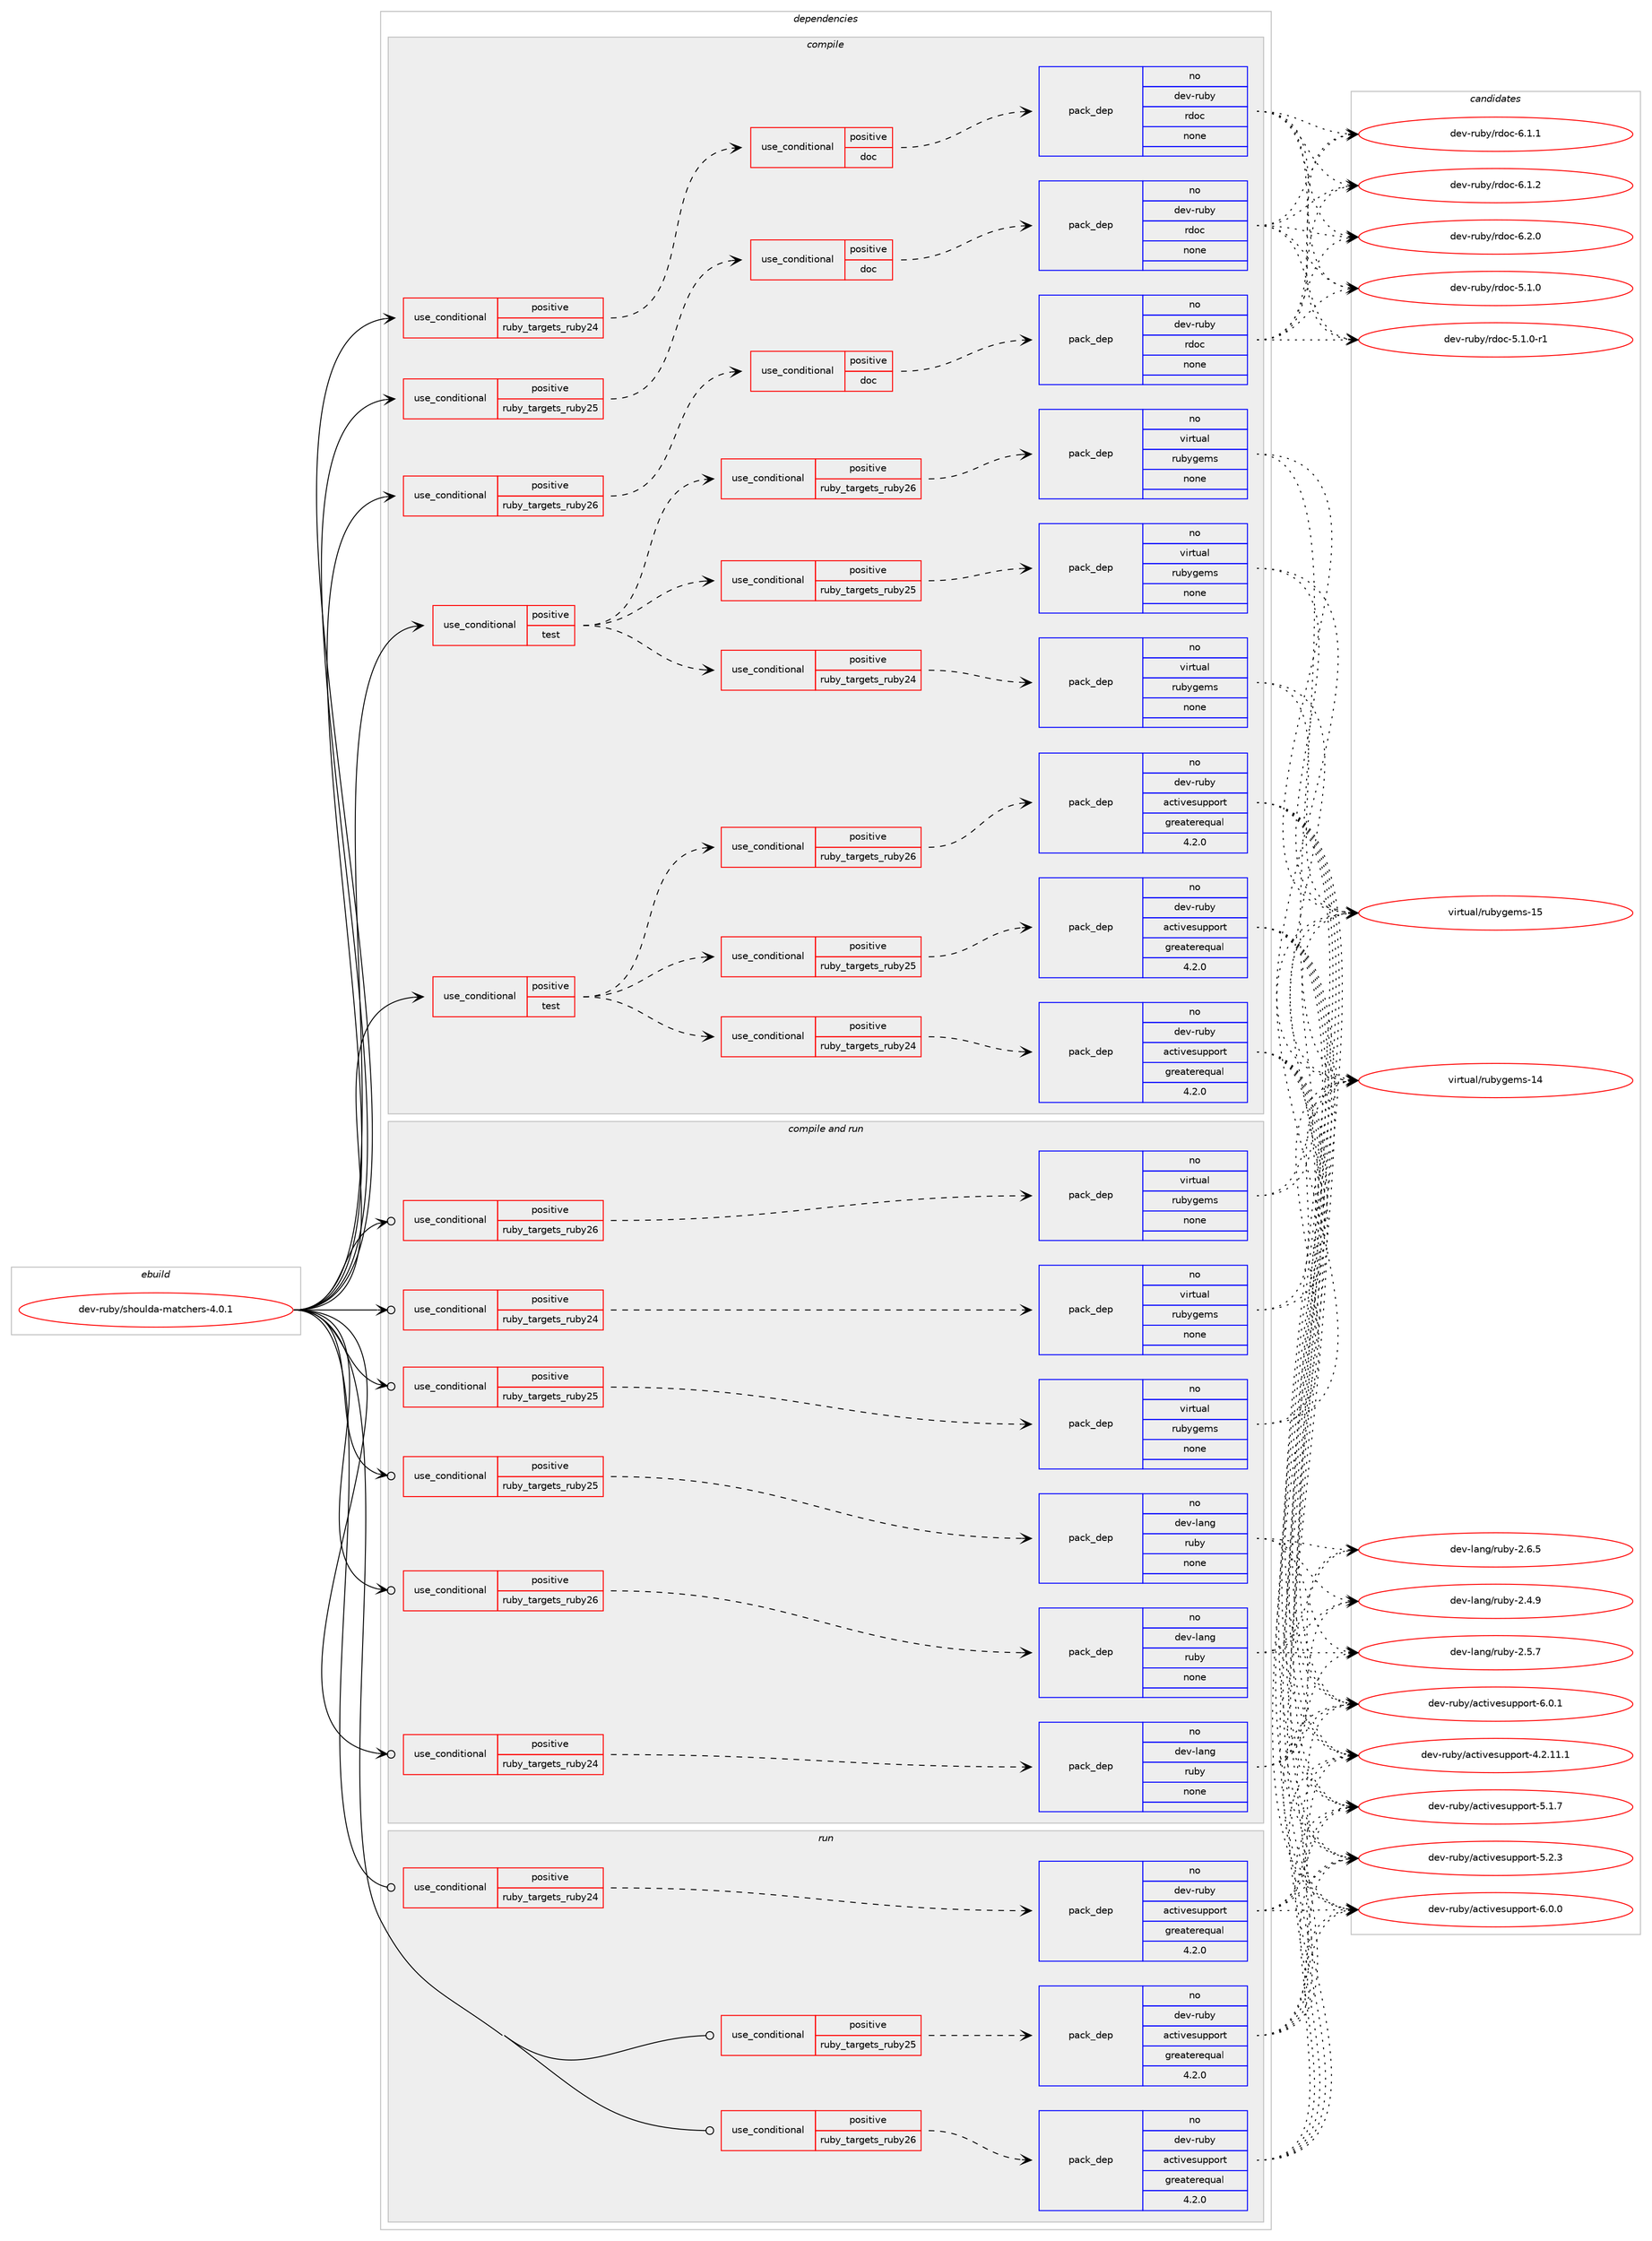 digraph prolog {

# *************
# Graph options
# *************

newrank=true;
concentrate=true;
compound=true;
graph [rankdir=LR,fontname=Helvetica,fontsize=10,ranksep=1.5];#, ranksep=2.5, nodesep=0.2];
edge  [arrowhead=vee];
node  [fontname=Helvetica,fontsize=10];

# **********
# The ebuild
# **********

subgraph cluster_leftcol {
color=gray;
rank=same;
label=<<i>ebuild</i>>;
id [label="dev-ruby/shoulda-matchers-4.0.1", color=red, width=4, href="../dev-ruby/shoulda-matchers-4.0.1.svg"];
}

# ****************
# The dependencies
# ****************

subgraph cluster_midcol {
color=gray;
label=<<i>dependencies</i>>;
subgraph cluster_compile {
fillcolor="#eeeeee";
style=filled;
label=<<i>compile</i>>;
subgraph cond177805 {
dependency716305 [label=<<TABLE BORDER="0" CELLBORDER="1" CELLSPACING="0" CELLPADDING="4"><TR><TD ROWSPAN="3" CELLPADDING="10">use_conditional</TD></TR><TR><TD>positive</TD></TR><TR><TD>ruby_targets_ruby24</TD></TR></TABLE>>, shape=none, color=red];
subgraph cond177806 {
dependency716306 [label=<<TABLE BORDER="0" CELLBORDER="1" CELLSPACING="0" CELLPADDING="4"><TR><TD ROWSPAN="3" CELLPADDING="10">use_conditional</TD></TR><TR><TD>positive</TD></TR><TR><TD>doc</TD></TR></TABLE>>, shape=none, color=red];
subgraph pack526470 {
dependency716307 [label=<<TABLE BORDER="0" CELLBORDER="1" CELLSPACING="0" CELLPADDING="4" WIDTH="220"><TR><TD ROWSPAN="6" CELLPADDING="30">pack_dep</TD></TR><TR><TD WIDTH="110">no</TD></TR><TR><TD>dev-ruby</TD></TR><TR><TD>rdoc</TD></TR><TR><TD>none</TD></TR><TR><TD></TD></TR></TABLE>>, shape=none, color=blue];
}
dependency716306:e -> dependency716307:w [weight=20,style="dashed",arrowhead="vee"];
}
dependency716305:e -> dependency716306:w [weight=20,style="dashed",arrowhead="vee"];
}
id:e -> dependency716305:w [weight=20,style="solid",arrowhead="vee"];
subgraph cond177807 {
dependency716308 [label=<<TABLE BORDER="0" CELLBORDER="1" CELLSPACING="0" CELLPADDING="4"><TR><TD ROWSPAN="3" CELLPADDING="10">use_conditional</TD></TR><TR><TD>positive</TD></TR><TR><TD>ruby_targets_ruby25</TD></TR></TABLE>>, shape=none, color=red];
subgraph cond177808 {
dependency716309 [label=<<TABLE BORDER="0" CELLBORDER="1" CELLSPACING="0" CELLPADDING="4"><TR><TD ROWSPAN="3" CELLPADDING="10">use_conditional</TD></TR><TR><TD>positive</TD></TR><TR><TD>doc</TD></TR></TABLE>>, shape=none, color=red];
subgraph pack526471 {
dependency716310 [label=<<TABLE BORDER="0" CELLBORDER="1" CELLSPACING="0" CELLPADDING="4" WIDTH="220"><TR><TD ROWSPAN="6" CELLPADDING="30">pack_dep</TD></TR><TR><TD WIDTH="110">no</TD></TR><TR><TD>dev-ruby</TD></TR><TR><TD>rdoc</TD></TR><TR><TD>none</TD></TR><TR><TD></TD></TR></TABLE>>, shape=none, color=blue];
}
dependency716309:e -> dependency716310:w [weight=20,style="dashed",arrowhead="vee"];
}
dependency716308:e -> dependency716309:w [weight=20,style="dashed",arrowhead="vee"];
}
id:e -> dependency716308:w [weight=20,style="solid",arrowhead="vee"];
subgraph cond177809 {
dependency716311 [label=<<TABLE BORDER="0" CELLBORDER="1" CELLSPACING="0" CELLPADDING="4"><TR><TD ROWSPAN="3" CELLPADDING="10">use_conditional</TD></TR><TR><TD>positive</TD></TR><TR><TD>ruby_targets_ruby26</TD></TR></TABLE>>, shape=none, color=red];
subgraph cond177810 {
dependency716312 [label=<<TABLE BORDER="0" CELLBORDER="1" CELLSPACING="0" CELLPADDING="4"><TR><TD ROWSPAN="3" CELLPADDING="10">use_conditional</TD></TR><TR><TD>positive</TD></TR><TR><TD>doc</TD></TR></TABLE>>, shape=none, color=red];
subgraph pack526472 {
dependency716313 [label=<<TABLE BORDER="0" CELLBORDER="1" CELLSPACING="0" CELLPADDING="4" WIDTH="220"><TR><TD ROWSPAN="6" CELLPADDING="30">pack_dep</TD></TR><TR><TD WIDTH="110">no</TD></TR><TR><TD>dev-ruby</TD></TR><TR><TD>rdoc</TD></TR><TR><TD>none</TD></TR><TR><TD></TD></TR></TABLE>>, shape=none, color=blue];
}
dependency716312:e -> dependency716313:w [weight=20,style="dashed",arrowhead="vee"];
}
dependency716311:e -> dependency716312:w [weight=20,style="dashed",arrowhead="vee"];
}
id:e -> dependency716311:w [weight=20,style="solid",arrowhead="vee"];
subgraph cond177811 {
dependency716314 [label=<<TABLE BORDER="0" CELLBORDER="1" CELLSPACING="0" CELLPADDING="4"><TR><TD ROWSPAN="3" CELLPADDING="10">use_conditional</TD></TR><TR><TD>positive</TD></TR><TR><TD>test</TD></TR></TABLE>>, shape=none, color=red];
subgraph cond177812 {
dependency716315 [label=<<TABLE BORDER="0" CELLBORDER="1" CELLSPACING="0" CELLPADDING="4"><TR><TD ROWSPAN="3" CELLPADDING="10">use_conditional</TD></TR><TR><TD>positive</TD></TR><TR><TD>ruby_targets_ruby24</TD></TR></TABLE>>, shape=none, color=red];
subgraph pack526473 {
dependency716316 [label=<<TABLE BORDER="0" CELLBORDER="1" CELLSPACING="0" CELLPADDING="4" WIDTH="220"><TR><TD ROWSPAN="6" CELLPADDING="30">pack_dep</TD></TR><TR><TD WIDTH="110">no</TD></TR><TR><TD>dev-ruby</TD></TR><TR><TD>activesupport</TD></TR><TR><TD>greaterequal</TD></TR><TR><TD>4.2.0</TD></TR></TABLE>>, shape=none, color=blue];
}
dependency716315:e -> dependency716316:w [weight=20,style="dashed",arrowhead="vee"];
}
dependency716314:e -> dependency716315:w [weight=20,style="dashed",arrowhead="vee"];
subgraph cond177813 {
dependency716317 [label=<<TABLE BORDER="0" CELLBORDER="1" CELLSPACING="0" CELLPADDING="4"><TR><TD ROWSPAN="3" CELLPADDING="10">use_conditional</TD></TR><TR><TD>positive</TD></TR><TR><TD>ruby_targets_ruby25</TD></TR></TABLE>>, shape=none, color=red];
subgraph pack526474 {
dependency716318 [label=<<TABLE BORDER="0" CELLBORDER="1" CELLSPACING="0" CELLPADDING="4" WIDTH="220"><TR><TD ROWSPAN="6" CELLPADDING="30">pack_dep</TD></TR><TR><TD WIDTH="110">no</TD></TR><TR><TD>dev-ruby</TD></TR><TR><TD>activesupport</TD></TR><TR><TD>greaterequal</TD></TR><TR><TD>4.2.0</TD></TR></TABLE>>, shape=none, color=blue];
}
dependency716317:e -> dependency716318:w [weight=20,style="dashed",arrowhead="vee"];
}
dependency716314:e -> dependency716317:w [weight=20,style="dashed",arrowhead="vee"];
subgraph cond177814 {
dependency716319 [label=<<TABLE BORDER="0" CELLBORDER="1" CELLSPACING="0" CELLPADDING="4"><TR><TD ROWSPAN="3" CELLPADDING="10">use_conditional</TD></TR><TR><TD>positive</TD></TR><TR><TD>ruby_targets_ruby26</TD></TR></TABLE>>, shape=none, color=red];
subgraph pack526475 {
dependency716320 [label=<<TABLE BORDER="0" CELLBORDER="1" CELLSPACING="0" CELLPADDING="4" WIDTH="220"><TR><TD ROWSPAN="6" CELLPADDING="30">pack_dep</TD></TR><TR><TD WIDTH="110">no</TD></TR><TR><TD>dev-ruby</TD></TR><TR><TD>activesupport</TD></TR><TR><TD>greaterequal</TD></TR><TR><TD>4.2.0</TD></TR></TABLE>>, shape=none, color=blue];
}
dependency716319:e -> dependency716320:w [weight=20,style="dashed",arrowhead="vee"];
}
dependency716314:e -> dependency716319:w [weight=20,style="dashed",arrowhead="vee"];
}
id:e -> dependency716314:w [weight=20,style="solid",arrowhead="vee"];
subgraph cond177815 {
dependency716321 [label=<<TABLE BORDER="0" CELLBORDER="1" CELLSPACING="0" CELLPADDING="4"><TR><TD ROWSPAN="3" CELLPADDING="10">use_conditional</TD></TR><TR><TD>positive</TD></TR><TR><TD>test</TD></TR></TABLE>>, shape=none, color=red];
subgraph cond177816 {
dependency716322 [label=<<TABLE BORDER="0" CELLBORDER="1" CELLSPACING="0" CELLPADDING="4"><TR><TD ROWSPAN="3" CELLPADDING="10">use_conditional</TD></TR><TR><TD>positive</TD></TR><TR><TD>ruby_targets_ruby24</TD></TR></TABLE>>, shape=none, color=red];
subgraph pack526476 {
dependency716323 [label=<<TABLE BORDER="0" CELLBORDER="1" CELLSPACING="0" CELLPADDING="4" WIDTH="220"><TR><TD ROWSPAN="6" CELLPADDING="30">pack_dep</TD></TR><TR><TD WIDTH="110">no</TD></TR><TR><TD>virtual</TD></TR><TR><TD>rubygems</TD></TR><TR><TD>none</TD></TR><TR><TD></TD></TR></TABLE>>, shape=none, color=blue];
}
dependency716322:e -> dependency716323:w [weight=20,style="dashed",arrowhead="vee"];
}
dependency716321:e -> dependency716322:w [weight=20,style="dashed",arrowhead="vee"];
subgraph cond177817 {
dependency716324 [label=<<TABLE BORDER="0" CELLBORDER="1" CELLSPACING="0" CELLPADDING="4"><TR><TD ROWSPAN="3" CELLPADDING="10">use_conditional</TD></TR><TR><TD>positive</TD></TR><TR><TD>ruby_targets_ruby25</TD></TR></TABLE>>, shape=none, color=red];
subgraph pack526477 {
dependency716325 [label=<<TABLE BORDER="0" CELLBORDER="1" CELLSPACING="0" CELLPADDING="4" WIDTH="220"><TR><TD ROWSPAN="6" CELLPADDING="30">pack_dep</TD></TR><TR><TD WIDTH="110">no</TD></TR><TR><TD>virtual</TD></TR><TR><TD>rubygems</TD></TR><TR><TD>none</TD></TR><TR><TD></TD></TR></TABLE>>, shape=none, color=blue];
}
dependency716324:e -> dependency716325:w [weight=20,style="dashed",arrowhead="vee"];
}
dependency716321:e -> dependency716324:w [weight=20,style="dashed",arrowhead="vee"];
subgraph cond177818 {
dependency716326 [label=<<TABLE BORDER="0" CELLBORDER="1" CELLSPACING="0" CELLPADDING="4"><TR><TD ROWSPAN="3" CELLPADDING="10">use_conditional</TD></TR><TR><TD>positive</TD></TR><TR><TD>ruby_targets_ruby26</TD></TR></TABLE>>, shape=none, color=red];
subgraph pack526478 {
dependency716327 [label=<<TABLE BORDER="0" CELLBORDER="1" CELLSPACING="0" CELLPADDING="4" WIDTH="220"><TR><TD ROWSPAN="6" CELLPADDING="30">pack_dep</TD></TR><TR><TD WIDTH="110">no</TD></TR><TR><TD>virtual</TD></TR><TR><TD>rubygems</TD></TR><TR><TD>none</TD></TR><TR><TD></TD></TR></TABLE>>, shape=none, color=blue];
}
dependency716326:e -> dependency716327:w [weight=20,style="dashed",arrowhead="vee"];
}
dependency716321:e -> dependency716326:w [weight=20,style="dashed",arrowhead="vee"];
}
id:e -> dependency716321:w [weight=20,style="solid",arrowhead="vee"];
}
subgraph cluster_compileandrun {
fillcolor="#eeeeee";
style=filled;
label=<<i>compile and run</i>>;
subgraph cond177819 {
dependency716328 [label=<<TABLE BORDER="0" CELLBORDER="1" CELLSPACING="0" CELLPADDING="4"><TR><TD ROWSPAN="3" CELLPADDING="10">use_conditional</TD></TR><TR><TD>positive</TD></TR><TR><TD>ruby_targets_ruby24</TD></TR></TABLE>>, shape=none, color=red];
subgraph pack526479 {
dependency716329 [label=<<TABLE BORDER="0" CELLBORDER="1" CELLSPACING="0" CELLPADDING="4" WIDTH="220"><TR><TD ROWSPAN="6" CELLPADDING="30">pack_dep</TD></TR><TR><TD WIDTH="110">no</TD></TR><TR><TD>dev-lang</TD></TR><TR><TD>ruby</TD></TR><TR><TD>none</TD></TR><TR><TD></TD></TR></TABLE>>, shape=none, color=blue];
}
dependency716328:e -> dependency716329:w [weight=20,style="dashed",arrowhead="vee"];
}
id:e -> dependency716328:w [weight=20,style="solid",arrowhead="odotvee"];
subgraph cond177820 {
dependency716330 [label=<<TABLE BORDER="0" CELLBORDER="1" CELLSPACING="0" CELLPADDING="4"><TR><TD ROWSPAN="3" CELLPADDING="10">use_conditional</TD></TR><TR><TD>positive</TD></TR><TR><TD>ruby_targets_ruby24</TD></TR></TABLE>>, shape=none, color=red];
subgraph pack526480 {
dependency716331 [label=<<TABLE BORDER="0" CELLBORDER="1" CELLSPACING="0" CELLPADDING="4" WIDTH="220"><TR><TD ROWSPAN="6" CELLPADDING="30">pack_dep</TD></TR><TR><TD WIDTH="110">no</TD></TR><TR><TD>virtual</TD></TR><TR><TD>rubygems</TD></TR><TR><TD>none</TD></TR><TR><TD></TD></TR></TABLE>>, shape=none, color=blue];
}
dependency716330:e -> dependency716331:w [weight=20,style="dashed",arrowhead="vee"];
}
id:e -> dependency716330:w [weight=20,style="solid",arrowhead="odotvee"];
subgraph cond177821 {
dependency716332 [label=<<TABLE BORDER="0" CELLBORDER="1" CELLSPACING="0" CELLPADDING="4"><TR><TD ROWSPAN="3" CELLPADDING="10">use_conditional</TD></TR><TR><TD>positive</TD></TR><TR><TD>ruby_targets_ruby25</TD></TR></TABLE>>, shape=none, color=red];
subgraph pack526481 {
dependency716333 [label=<<TABLE BORDER="0" CELLBORDER="1" CELLSPACING="0" CELLPADDING="4" WIDTH="220"><TR><TD ROWSPAN="6" CELLPADDING="30">pack_dep</TD></TR><TR><TD WIDTH="110">no</TD></TR><TR><TD>dev-lang</TD></TR><TR><TD>ruby</TD></TR><TR><TD>none</TD></TR><TR><TD></TD></TR></TABLE>>, shape=none, color=blue];
}
dependency716332:e -> dependency716333:w [weight=20,style="dashed",arrowhead="vee"];
}
id:e -> dependency716332:w [weight=20,style="solid",arrowhead="odotvee"];
subgraph cond177822 {
dependency716334 [label=<<TABLE BORDER="0" CELLBORDER="1" CELLSPACING="0" CELLPADDING="4"><TR><TD ROWSPAN="3" CELLPADDING="10">use_conditional</TD></TR><TR><TD>positive</TD></TR><TR><TD>ruby_targets_ruby25</TD></TR></TABLE>>, shape=none, color=red];
subgraph pack526482 {
dependency716335 [label=<<TABLE BORDER="0" CELLBORDER="1" CELLSPACING="0" CELLPADDING="4" WIDTH="220"><TR><TD ROWSPAN="6" CELLPADDING="30">pack_dep</TD></TR><TR><TD WIDTH="110">no</TD></TR><TR><TD>virtual</TD></TR><TR><TD>rubygems</TD></TR><TR><TD>none</TD></TR><TR><TD></TD></TR></TABLE>>, shape=none, color=blue];
}
dependency716334:e -> dependency716335:w [weight=20,style="dashed",arrowhead="vee"];
}
id:e -> dependency716334:w [weight=20,style="solid",arrowhead="odotvee"];
subgraph cond177823 {
dependency716336 [label=<<TABLE BORDER="0" CELLBORDER="1" CELLSPACING="0" CELLPADDING="4"><TR><TD ROWSPAN="3" CELLPADDING="10">use_conditional</TD></TR><TR><TD>positive</TD></TR><TR><TD>ruby_targets_ruby26</TD></TR></TABLE>>, shape=none, color=red];
subgraph pack526483 {
dependency716337 [label=<<TABLE BORDER="0" CELLBORDER="1" CELLSPACING="0" CELLPADDING="4" WIDTH="220"><TR><TD ROWSPAN="6" CELLPADDING="30">pack_dep</TD></TR><TR><TD WIDTH="110">no</TD></TR><TR><TD>dev-lang</TD></TR><TR><TD>ruby</TD></TR><TR><TD>none</TD></TR><TR><TD></TD></TR></TABLE>>, shape=none, color=blue];
}
dependency716336:e -> dependency716337:w [weight=20,style="dashed",arrowhead="vee"];
}
id:e -> dependency716336:w [weight=20,style="solid",arrowhead="odotvee"];
subgraph cond177824 {
dependency716338 [label=<<TABLE BORDER="0" CELLBORDER="1" CELLSPACING="0" CELLPADDING="4"><TR><TD ROWSPAN="3" CELLPADDING="10">use_conditional</TD></TR><TR><TD>positive</TD></TR><TR><TD>ruby_targets_ruby26</TD></TR></TABLE>>, shape=none, color=red];
subgraph pack526484 {
dependency716339 [label=<<TABLE BORDER="0" CELLBORDER="1" CELLSPACING="0" CELLPADDING="4" WIDTH="220"><TR><TD ROWSPAN="6" CELLPADDING="30">pack_dep</TD></TR><TR><TD WIDTH="110">no</TD></TR><TR><TD>virtual</TD></TR><TR><TD>rubygems</TD></TR><TR><TD>none</TD></TR><TR><TD></TD></TR></TABLE>>, shape=none, color=blue];
}
dependency716338:e -> dependency716339:w [weight=20,style="dashed",arrowhead="vee"];
}
id:e -> dependency716338:w [weight=20,style="solid",arrowhead="odotvee"];
}
subgraph cluster_run {
fillcolor="#eeeeee";
style=filled;
label=<<i>run</i>>;
subgraph cond177825 {
dependency716340 [label=<<TABLE BORDER="0" CELLBORDER="1" CELLSPACING="0" CELLPADDING="4"><TR><TD ROWSPAN="3" CELLPADDING="10">use_conditional</TD></TR><TR><TD>positive</TD></TR><TR><TD>ruby_targets_ruby24</TD></TR></TABLE>>, shape=none, color=red];
subgraph pack526485 {
dependency716341 [label=<<TABLE BORDER="0" CELLBORDER="1" CELLSPACING="0" CELLPADDING="4" WIDTH="220"><TR><TD ROWSPAN="6" CELLPADDING="30">pack_dep</TD></TR><TR><TD WIDTH="110">no</TD></TR><TR><TD>dev-ruby</TD></TR><TR><TD>activesupport</TD></TR><TR><TD>greaterequal</TD></TR><TR><TD>4.2.0</TD></TR></TABLE>>, shape=none, color=blue];
}
dependency716340:e -> dependency716341:w [weight=20,style="dashed",arrowhead="vee"];
}
id:e -> dependency716340:w [weight=20,style="solid",arrowhead="odot"];
subgraph cond177826 {
dependency716342 [label=<<TABLE BORDER="0" CELLBORDER="1" CELLSPACING="0" CELLPADDING="4"><TR><TD ROWSPAN="3" CELLPADDING="10">use_conditional</TD></TR><TR><TD>positive</TD></TR><TR><TD>ruby_targets_ruby25</TD></TR></TABLE>>, shape=none, color=red];
subgraph pack526486 {
dependency716343 [label=<<TABLE BORDER="0" CELLBORDER="1" CELLSPACING="0" CELLPADDING="4" WIDTH="220"><TR><TD ROWSPAN="6" CELLPADDING="30">pack_dep</TD></TR><TR><TD WIDTH="110">no</TD></TR><TR><TD>dev-ruby</TD></TR><TR><TD>activesupport</TD></TR><TR><TD>greaterequal</TD></TR><TR><TD>4.2.0</TD></TR></TABLE>>, shape=none, color=blue];
}
dependency716342:e -> dependency716343:w [weight=20,style="dashed",arrowhead="vee"];
}
id:e -> dependency716342:w [weight=20,style="solid",arrowhead="odot"];
subgraph cond177827 {
dependency716344 [label=<<TABLE BORDER="0" CELLBORDER="1" CELLSPACING="0" CELLPADDING="4"><TR><TD ROWSPAN="3" CELLPADDING="10">use_conditional</TD></TR><TR><TD>positive</TD></TR><TR><TD>ruby_targets_ruby26</TD></TR></TABLE>>, shape=none, color=red];
subgraph pack526487 {
dependency716345 [label=<<TABLE BORDER="0" CELLBORDER="1" CELLSPACING="0" CELLPADDING="4" WIDTH="220"><TR><TD ROWSPAN="6" CELLPADDING="30">pack_dep</TD></TR><TR><TD WIDTH="110">no</TD></TR><TR><TD>dev-ruby</TD></TR><TR><TD>activesupport</TD></TR><TR><TD>greaterequal</TD></TR><TR><TD>4.2.0</TD></TR></TABLE>>, shape=none, color=blue];
}
dependency716344:e -> dependency716345:w [weight=20,style="dashed",arrowhead="vee"];
}
id:e -> dependency716344:w [weight=20,style="solid",arrowhead="odot"];
}
}

# **************
# The candidates
# **************

subgraph cluster_choices {
rank=same;
color=gray;
label=<<i>candidates</i>>;

subgraph choice526470 {
color=black;
nodesep=1;
choice10010111845114117981214711410011199455346494648 [label="dev-ruby/rdoc-5.1.0", color=red, width=4,href="../dev-ruby/rdoc-5.1.0.svg"];
choice100101118451141179812147114100111994553464946484511449 [label="dev-ruby/rdoc-5.1.0-r1", color=red, width=4,href="../dev-ruby/rdoc-5.1.0-r1.svg"];
choice10010111845114117981214711410011199455446494649 [label="dev-ruby/rdoc-6.1.1", color=red, width=4,href="../dev-ruby/rdoc-6.1.1.svg"];
choice10010111845114117981214711410011199455446494650 [label="dev-ruby/rdoc-6.1.2", color=red, width=4,href="../dev-ruby/rdoc-6.1.2.svg"];
choice10010111845114117981214711410011199455446504648 [label="dev-ruby/rdoc-6.2.0", color=red, width=4,href="../dev-ruby/rdoc-6.2.0.svg"];
dependency716307:e -> choice10010111845114117981214711410011199455346494648:w [style=dotted,weight="100"];
dependency716307:e -> choice100101118451141179812147114100111994553464946484511449:w [style=dotted,weight="100"];
dependency716307:e -> choice10010111845114117981214711410011199455446494649:w [style=dotted,weight="100"];
dependency716307:e -> choice10010111845114117981214711410011199455446494650:w [style=dotted,weight="100"];
dependency716307:e -> choice10010111845114117981214711410011199455446504648:w [style=dotted,weight="100"];
}
subgraph choice526471 {
color=black;
nodesep=1;
choice10010111845114117981214711410011199455346494648 [label="dev-ruby/rdoc-5.1.0", color=red, width=4,href="../dev-ruby/rdoc-5.1.0.svg"];
choice100101118451141179812147114100111994553464946484511449 [label="dev-ruby/rdoc-5.1.0-r1", color=red, width=4,href="../dev-ruby/rdoc-5.1.0-r1.svg"];
choice10010111845114117981214711410011199455446494649 [label="dev-ruby/rdoc-6.1.1", color=red, width=4,href="../dev-ruby/rdoc-6.1.1.svg"];
choice10010111845114117981214711410011199455446494650 [label="dev-ruby/rdoc-6.1.2", color=red, width=4,href="../dev-ruby/rdoc-6.1.2.svg"];
choice10010111845114117981214711410011199455446504648 [label="dev-ruby/rdoc-6.2.0", color=red, width=4,href="../dev-ruby/rdoc-6.2.0.svg"];
dependency716310:e -> choice10010111845114117981214711410011199455346494648:w [style=dotted,weight="100"];
dependency716310:e -> choice100101118451141179812147114100111994553464946484511449:w [style=dotted,weight="100"];
dependency716310:e -> choice10010111845114117981214711410011199455446494649:w [style=dotted,weight="100"];
dependency716310:e -> choice10010111845114117981214711410011199455446494650:w [style=dotted,weight="100"];
dependency716310:e -> choice10010111845114117981214711410011199455446504648:w [style=dotted,weight="100"];
}
subgraph choice526472 {
color=black;
nodesep=1;
choice10010111845114117981214711410011199455346494648 [label="dev-ruby/rdoc-5.1.0", color=red, width=4,href="../dev-ruby/rdoc-5.1.0.svg"];
choice100101118451141179812147114100111994553464946484511449 [label="dev-ruby/rdoc-5.1.0-r1", color=red, width=4,href="../dev-ruby/rdoc-5.1.0-r1.svg"];
choice10010111845114117981214711410011199455446494649 [label="dev-ruby/rdoc-6.1.1", color=red, width=4,href="../dev-ruby/rdoc-6.1.1.svg"];
choice10010111845114117981214711410011199455446494650 [label="dev-ruby/rdoc-6.1.2", color=red, width=4,href="../dev-ruby/rdoc-6.1.2.svg"];
choice10010111845114117981214711410011199455446504648 [label="dev-ruby/rdoc-6.2.0", color=red, width=4,href="../dev-ruby/rdoc-6.2.0.svg"];
dependency716313:e -> choice10010111845114117981214711410011199455346494648:w [style=dotted,weight="100"];
dependency716313:e -> choice100101118451141179812147114100111994553464946484511449:w [style=dotted,weight="100"];
dependency716313:e -> choice10010111845114117981214711410011199455446494649:w [style=dotted,weight="100"];
dependency716313:e -> choice10010111845114117981214711410011199455446494650:w [style=dotted,weight="100"];
dependency716313:e -> choice10010111845114117981214711410011199455446504648:w [style=dotted,weight="100"];
}
subgraph choice526473 {
color=black;
nodesep=1;
choice1001011184511411798121479799116105118101115117112112111114116455246504649494649 [label="dev-ruby/activesupport-4.2.11.1", color=red, width=4,href="../dev-ruby/activesupport-4.2.11.1.svg"];
choice1001011184511411798121479799116105118101115117112112111114116455346494655 [label="dev-ruby/activesupport-5.1.7", color=red, width=4,href="../dev-ruby/activesupport-5.1.7.svg"];
choice1001011184511411798121479799116105118101115117112112111114116455346504651 [label="dev-ruby/activesupport-5.2.3", color=red, width=4,href="../dev-ruby/activesupport-5.2.3.svg"];
choice1001011184511411798121479799116105118101115117112112111114116455446484648 [label="dev-ruby/activesupport-6.0.0", color=red, width=4,href="../dev-ruby/activesupport-6.0.0.svg"];
choice1001011184511411798121479799116105118101115117112112111114116455446484649 [label="dev-ruby/activesupport-6.0.1", color=red, width=4,href="../dev-ruby/activesupport-6.0.1.svg"];
dependency716316:e -> choice1001011184511411798121479799116105118101115117112112111114116455246504649494649:w [style=dotted,weight="100"];
dependency716316:e -> choice1001011184511411798121479799116105118101115117112112111114116455346494655:w [style=dotted,weight="100"];
dependency716316:e -> choice1001011184511411798121479799116105118101115117112112111114116455346504651:w [style=dotted,weight="100"];
dependency716316:e -> choice1001011184511411798121479799116105118101115117112112111114116455446484648:w [style=dotted,weight="100"];
dependency716316:e -> choice1001011184511411798121479799116105118101115117112112111114116455446484649:w [style=dotted,weight="100"];
}
subgraph choice526474 {
color=black;
nodesep=1;
choice1001011184511411798121479799116105118101115117112112111114116455246504649494649 [label="dev-ruby/activesupport-4.2.11.1", color=red, width=4,href="../dev-ruby/activesupport-4.2.11.1.svg"];
choice1001011184511411798121479799116105118101115117112112111114116455346494655 [label="dev-ruby/activesupport-5.1.7", color=red, width=4,href="../dev-ruby/activesupport-5.1.7.svg"];
choice1001011184511411798121479799116105118101115117112112111114116455346504651 [label="dev-ruby/activesupport-5.2.3", color=red, width=4,href="../dev-ruby/activesupport-5.2.3.svg"];
choice1001011184511411798121479799116105118101115117112112111114116455446484648 [label="dev-ruby/activesupport-6.0.0", color=red, width=4,href="../dev-ruby/activesupport-6.0.0.svg"];
choice1001011184511411798121479799116105118101115117112112111114116455446484649 [label="dev-ruby/activesupport-6.0.1", color=red, width=4,href="../dev-ruby/activesupport-6.0.1.svg"];
dependency716318:e -> choice1001011184511411798121479799116105118101115117112112111114116455246504649494649:w [style=dotted,weight="100"];
dependency716318:e -> choice1001011184511411798121479799116105118101115117112112111114116455346494655:w [style=dotted,weight="100"];
dependency716318:e -> choice1001011184511411798121479799116105118101115117112112111114116455346504651:w [style=dotted,weight="100"];
dependency716318:e -> choice1001011184511411798121479799116105118101115117112112111114116455446484648:w [style=dotted,weight="100"];
dependency716318:e -> choice1001011184511411798121479799116105118101115117112112111114116455446484649:w [style=dotted,weight="100"];
}
subgraph choice526475 {
color=black;
nodesep=1;
choice1001011184511411798121479799116105118101115117112112111114116455246504649494649 [label="dev-ruby/activesupport-4.2.11.1", color=red, width=4,href="../dev-ruby/activesupport-4.2.11.1.svg"];
choice1001011184511411798121479799116105118101115117112112111114116455346494655 [label="dev-ruby/activesupport-5.1.7", color=red, width=4,href="../dev-ruby/activesupport-5.1.7.svg"];
choice1001011184511411798121479799116105118101115117112112111114116455346504651 [label="dev-ruby/activesupport-5.2.3", color=red, width=4,href="../dev-ruby/activesupport-5.2.3.svg"];
choice1001011184511411798121479799116105118101115117112112111114116455446484648 [label="dev-ruby/activesupport-6.0.0", color=red, width=4,href="../dev-ruby/activesupport-6.0.0.svg"];
choice1001011184511411798121479799116105118101115117112112111114116455446484649 [label="dev-ruby/activesupport-6.0.1", color=red, width=4,href="../dev-ruby/activesupport-6.0.1.svg"];
dependency716320:e -> choice1001011184511411798121479799116105118101115117112112111114116455246504649494649:w [style=dotted,weight="100"];
dependency716320:e -> choice1001011184511411798121479799116105118101115117112112111114116455346494655:w [style=dotted,weight="100"];
dependency716320:e -> choice1001011184511411798121479799116105118101115117112112111114116455346504651:w [style=dotted,weight="100"];
dependency716320:e -> choice1001011184511411798121479799116105118101115117112112111114116455446484648:w [style=dotted,weight="100"];
dependency716320:e -> choice1001011184511411798121479799116105118101115117112112111114116455446484649:w [style=dotted,weight="100"];
}
subgraph choice526476 {
color=black;
nodesep=1;
choice118105114116117971084711411798121103101109115454952 [label="virtual/rubygems-14", color=red, width=4,href="../virtual/rubygems-14.svg"];
choice118105114116117971084711411798121103101109115454953 [label="virtual/rubygems-15", color=red, width=4,href="../virtual/rubygems-15.svg"];
dependency716323:e -> choice118105114116117971084711411798121103101109115454952:w [style=dotted,weight="100"];
dependency716323:e -> choice118105114116117971084711411798121103101109115454953:w [style=dotted,weight="100"];
}
subgraph choice526477 {
color=black;
nodesep=1;
choice118105114116117971084711411798121103101109115454952 [label="virtual/rubygems-14", color=red, width=4,href="../virtual/rubygems-14.svg"];
choice118105114116117971084711411798121103101109115454953 [label="virtual/rubygems-15", color=red, width=4,href="../virtual/rubygems-15.svg"];
dependency716325:e -> choice118105114116117971084711411798121103101109115454952:w [style=dotted,weight="100"];
dependency716325:e -> choice118105114116117971084711411798121103101109115454953:w [style=dotted,weight="100"];
}
subgraph choice526478 {
color=black;
nodesep=1;
choice118105114116117971084711411798121103101109115454952 [label="virtual/rubygems-14", color=red, width=4,href="../virtual/rubygems-14.svg"];
choice118105114116117971084711411798121103101109115454953 [label="virtual/rubygems-15", color=red, width=4,href="../virtual/rubygems-15.svg"];
dependency716327:e -> choice118105114116117971084711411798121103101109115454952:w [style=dotted,weight="100"];
dependency716327:e -> choice118105114116117971084711411798121103101109115454953:w [style=dotted,weight="100"];
}
subgraph choice526479 {
color=black;
nodesep=1;
choice10010111845108971101034711411798121455046524657 [label="dev-lang/ruby-2.4.9", color=red, width=4,href="../dev-lang/ruby-2.4.9.svg"];
choice10010111845108971101034711411798121455046534655 [label="dev-lang/ruby-2.5.7", color=red, width=4,href="../dev-lang/ruby-2.5.7.svg"];
choice10010111845108971101034711411798121455046544653 [label="dev-lang/ruby-2.6.5", color=red, width=4,href="../dev-lang/ruby-2.6.5.svg"];
dependency716329:e -> choice10010111845108971101034711411798121455046524657:w [style=dotted,weight="100"];
dependency716329:e -> choice10010111845108971101034711411798121455046534655:w [style=dotted,weight="100"];
dependency716329:e -> choice10010111845108971101034711411798121455046544653:w [style=dotted,weight="100"];
}
subgraph choice526480 {
color=black;
nodesep=1;
choice118105114116117971084711411798121103101109115454952 [label="virtual/rubygems-14", color=red, width=4,href="../virtual/rubygems-14.svg"];
choice118105114116117971084711411798121103101109115454953 [label="virtual/rubygems-15", color=red, width=4,href="../virtual/rubygems-15.svg"];
dependency716331:e -> choice118105114116117971084711411798121103101109115454952:w [style=dotted,weight="100"];
dependency716331:e -> choice118105114116117971084711411798121103101109115454953:w [style=dotted,weight="100"];
}
subgraph choice526481 {
color=black;
nodesep=1;
choice10010111845108971101034711411798121455046524657 [label="dev-lang/ruby-2.4.9", color=red, width=4,href="../dev-lang/ruby-2.4.9.svg"];
choice10010111845108971101034711411798121455046534655 [label="dev-lang/ruby-2.5.7", color=red, width=4,href="../dev-lang/ruby-2.5.7.svg"];
choice10010111845108971101034711411798121455046544653 [label="dev-lang/ruby-2.6.5", color=red, width=4,href="../dev-lang/ruby-2.6.5.svg"];
dependency716333:e -> choice10010111845108971101034711411798121455046524657:w [style=dotted,weight="100"];
dependency716333:e -> choice10010111845108971101034711411798121455046534655:w [style=dotted,weight="100"];
dependency716333:e -> choice10010111845108971101034711411798121455046544653:w [style=dotted,weight="100"];
}
subgraph choice526482 {
color=black;
nodesep=1;
choice118105114116117971084711411798121103101109115454952 [label="virtual/rubygems-14", color=red, width=4,href="../virtual/rubygems-14.svg"];
choice118105114116117971084711411798121103101109115454953 [label="virtual/rubygems-15", color=red, width=4,href="../virtual/rubygems-15.svg"];
dependency716335:e -> choice118105114116117971084711411798121103101109115454952:w [style=dotted,weight="100"];
dependency716335:e -> choice118105114116117971084711411798121103101109115454953:w [style=dotted,weight="100"];
}
subgraph choice526483 {
color=black;
nodesep=1;
choice10010111845108971101034711411798121455046524657 [label="dev-lang/ruby-2.4.9", color=red, width=4,href="../dev-lang/ruby-2.4.9.svg"];
choice10010111845108971101034711411798121455046534655 [label="dev-lang/ruby-2.5.7", color=red, width=4,href="../dev-lang/ruby-2.5.7.svg"];
choice10010111845108971101034711411798121455046544653 [label="dev-lang/ruby-2.6.5", color=red, width=4,href="../dev-lang/ruby-2.6.5.svg"];
dependency716337:e -> choice10010111845108971101034711411798121455046524657:w [style=dotted,weight="100"];
dependency716337:e -> choice10010111845108971101034711411798121455046534655:w [style=dotted,weight="100"];
dependency716337:e -> choice10010111845108971101034711411798121455046544653:w [style=dotted,weight="100"];
}
subgraph choice526484 {
color=black;
nodesep=1;
choice118105114116117971084711411798121103101109115454952 [label="virtual/rubygems-14", color=red, width=4,href="../virtual/rubygems-14.svg"];
choice118105114116117971084711411798121103101109115454953 [label="virtual/rubygems-15", color=red, width=4,href="../virtual/rubygems-15.svg"];
dependency716339:e -> choice118105114116117971084711411798121103101109115454952:w [style=dotted,weight="100"];
dependency716339:e -> choice118105114116117971084711411798121103101109115454953:w [style=dotted,weight="100"];
}
subgraph choice526485 {
color=black;
nodesep=1;
choice1001011184511411798121479799116105118101115117112112111114116455246504649494649 [label="dev-ruby/activesupport-4.2.11.1", color=red, width=4,href="../dev-ruby/activesupport-4.2.11.1.svg"];
choice1001011184511411798121479799116105118101115117112112111114116455346494655 [label="dev-ruby/activesupport-5.1.7", color=red, width=4,href="../dev-ruby/activesupport-5.1.7.svg"];
choice1001011184511411798121479799116105118101115117112112111114116455346504651 [label="dev-ruby/activesupport-5.2.3", color=red, width=4,href="../dev-ruby/activesupport-5.2.3.svg"];
choice1001011184511411798121479799116105118101115117112112111114116455446484648 [label="dev-ruby/activesupport-6.0.0", color=red, width=4,href="../dev-ruby/activesupport-6.0.0.svg"];
choice1001011184511411798121479799116105118101115117112112111114116455446484649 [label="dev-ruby/activesupport-6.0.1", color=red, width=4,href="../dev-ruby/activesupport-6.0.1.svg"];
dependency716341:e -> choice1001011184511411798121479799116105118101115117112112111114116455246504649494649:w [style=dotted,weight="100"];
dependency716341:e -> choice1001011184511411798121479799116105118101115117112112111114116455346494655:w [style=dotted,weight="100"];
dependency716341:e -> choice1001011184511411798121479799116105118101115117112112111114116455346504651:w [style=dotted,weight="100"];
dependency716341:e -> choice1001011184511411798121479799116105118101115117112112111114116455446484648:w [style=dotted,weight="100"];
dependency716341:e -> choice1001011184511411798121479799116105118101115117112112111114116455446484649:w [style=dotted,weight="100"];
}
subgraph choice526486 {
color=black;
nodesep=1;
choice1001011184511411798121479799116105118101115117112112111114116455246504649494649 [label="dev-ruby/activesupport-4.2.11.1", color=red, width=4,href="../dev-ruby/activesupport-4.2.11.1.svg"];
choice1001011184511411798121479799116105118101115117112112111114116455346494655 [label="dev-ruby/activesupport-5.1.7", color=red, width=4,href="../dev-ruby/activesupport-5.1.7.svg"];
choice1001011184511411798121479799116105118101115117112112111114116455346504651 [label="dev-ruby/activesupport-5.2.3", color=red, width=4,href="../dev-ruby/activesupport-5.2.3.svg"];
choice1001011184511411798121479799116105118101115117112112111114116455446484648 [label="dev-ruby/activesupport-6.0.0", color=red, width=4,href="../dev-ruby/activesupport-6.0.0.svg"];
choice1001011184511411798121479799116105118101115117112112111114116455446484649 [label="dev-ruby/activesupport-6.0.1", color=red, width=4,href="../dev-ruby/activesupport-6.0.1.svg"];
dependency716343:e -> choice1001011184511411798121479799116105118101115117112112111114116455246504649494649:w [style=dotted,weight="100"];
dependency716343:e -> choice1001011184511411798121479799116105118101115117112112111114116455346494655:w [style=dotted,weight="100"];
dependency716343:e -> choice1001011184511411798121479799116105118101115117112112111114116455346504651:w [style=dotted,weight="100"];
dependency716343:e -> choice1001011184511411798121479799116105118101115117112112111114116455446484648:w [style=dotted,weight="100"];
dependency716343:e -> choice1001011184511411798121479799116105118101115117112112111114116455446484649:w [style=dotted,weight="100"];
}
subgraph choice526487 {
color=black;
nodesep=1;
choice1001011184511411798121479799116105118101115117112112111114116455246504649494649 [label="dev-ruby/activesupport-4.2.11.1", color=red, width=4,href="../dev-ruby/activesupport-4.2.11.1.svg"];
choice1001011184511411798121479799116105118101115117112112111114116455346494655 [label="dev-ruby/activesupport-5.1.7", color=red, width=4,href="../dev-ruby/activesupport-5.1.7.svg"];
choice1001011184511411798121479799116105118101115117112112111114116455346504651 [label="dev-ruby/activesupport-5.2.3", color=red, width=4,href="../dev-ruby/activesupport-5.2.3.svg"];
choice1001011184511411798121479799116105118101115117112112111114116455446484648 [label="dev-ruby/activesupport-6.0.0", color=red, width=4,href="../dev-ruby/activesupport-6.0.0.svg"];
choice1001011184511411798121479799116105118101115117112112111114116455446484649 [label="dev-ruby/activesupport-6.0.1", color=red, width=4,href="../dev-ruby/activesupport-6.0.1.svg"];
dependency716345:e -> choice1001011184511411798121479799116105118101115117112112111114116455246504649494649:w [style=dotted,weight="100"];
dependency716345:e -> choice1001011184511411798121479799116105118101115117112112111114116455346494655:w [style=dotted,weight="100"];
dependency716345:e -> choice1001011184511411798121479799116105118101115117112112111114116455346504651:w [style=dotted,weight="100"];
dependency716345:e -> choice1001011184511411798121479799116105118101115117112112111114116455446484648:w [style=dotted,weight="100"];
dependency716345:e -> choice1001011184511411798121479799116105118101115117112112111114116455446484649:w [style=dotted,weight="100"];
}
}

}
